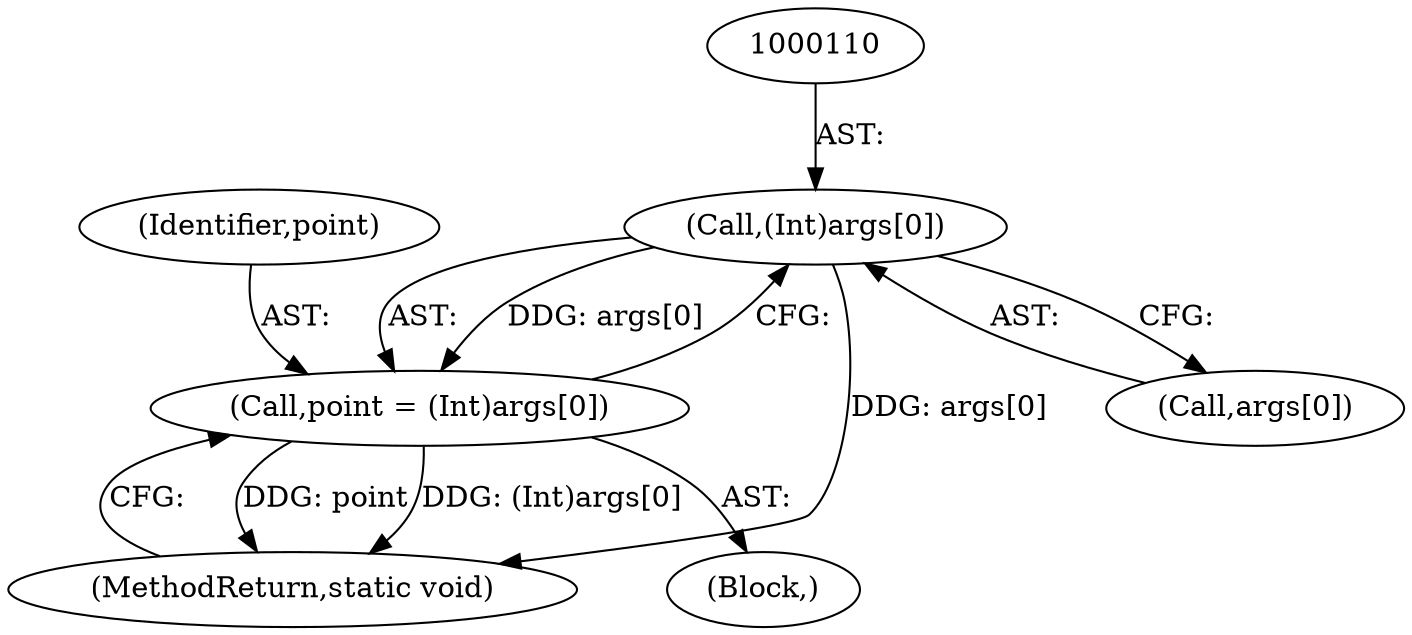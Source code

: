digraph "0_ghostscript_7755e67116e8973ee0e3b22d653df026a84fa01b@array" {
"1000109" [label="(Call,(Int)args[0])"];
"1000107" [label="(Call,point = (Int)args[0])"];
"1000107" [label="(Call,point = (Int)args[0])"];
"1000114" [label="(MethodReturn,static void)"];
"1000111" [label="(Call,args[0])"];
"1000103" [label="(Block,)"];
"1000108" [label="(Identifier,point)"];
"1000109" [label="(Call,(Int)args[0])"];
"1000109" -> "1000107"  [label="AST: "];
"1000109" -> "1000111"  [label="CFG: "];
"1000110" -> "1000109"  [label="AST: "];
"1000111" -> "1000109"  [label="AST: "];
"1000107" -> "1000109"  [label="CFG: "];
"1000109" -> "1000114"  [label="DDG: args[0]"];
"1000109" -> "1000107"  [label="DDG: args[0]"];
"1000107" -> "1000103"  [label="AST: "];
"1000108" -> "1000107"  [label="AST: "];
"1000114" -> "1000107"  [label="CFG: "];
"1000107" -> "1000114"  [label="DDG: point"];
"1000107" -> "1000114"  [label="DDG: (Int)args[0]"];
}
